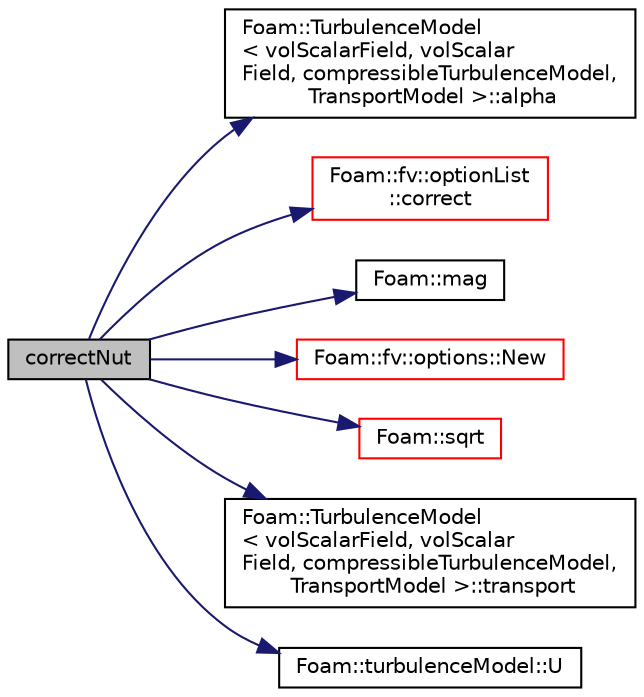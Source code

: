 digraph "correctNut"
{
  bgcolor="transparent";
  edge [fontname="Helvetica",fontsize="10",labelfontname="Helvetica",labelfontsize="10"];
  node [fontname="Helvetica",fontsize="10",shape=record];
  rankdir="LR";
  Node59 [label="correctNut",height=0.2,width=0.4,color="black", fillcolor="grey75", style="filled", fontcolor="black"];
  Node59 -> Node60 [color="midnightblue",fontsize="10",style="solid",fontname="Helvetica"];
  Node60 [label="Foam::TurbulenceModel\l\< volScalarField, volScalar\lField, compressibleTurbulenceModel,\l TransportModel \>::alpha",height=0.2,width=0.4,color="black",URL="$a32393.html#a901ed302c090258c3b5c886336be45d1",tooltip="Access function to phase fraction. "];
  Node59 -> Node61 [color="midnightblue",fontsize="10",style="solid",fontname="Helvetica"];
  Node61 [label="Foam::fv::optionList\l::correct",height=0.2,width=0.4,color="red",URL="$a22669.html#ae3e6a795c3429c465e44e8953d47e34a",tooltip="Apply correction to field. "];
  Node59 -> Node72 [color="midnightblue",fontsize="10",style="solid",fontname="Helvetica"];
  Node72 [label="Foam::mag",height=0.2,width=0.4,color="black",URL="$a21851.html#a929da2a3fdcf3dacbbe0487d3a330dae"];
  Node59 -> Node73 [color="midnightblue",fontsize="10",style="solid",fontname="Helvetica"];
  Node73 [label="Foam::fv::options::New",height=0.2,width=0.4,color="red",URL="$a22673.html#a616ee355e53d26b92cf6a39d39f5c594",tooltip="Construct fvOptions and register to datbase if not present. "];
  Node59 -> Node133 [color="midnightblue",fontsize="10",style="solid",fontname="Helvetica"];
  Node133 [label="Foam::sqrt",height=0.2,width=0.4,color="red",URL="$a21851.html#a8616bd62eebf2342a80222fecb1bda71"];
  Node59 -> Node134 [color="midnightblue",fontsize="10",style="solid",fontname="Helvetica"];
  Node134 [label="Foam::TurbulenceModel\l\< volScalarField, volScalar\lField, compressibleTurbulenceModel,\l TransportModel \>::transport",height=0.2,width=0.4,color="black",URL="$a32393.html#a882ad6ffc6216cd1027fa6cceaa41d9f",tooltip="Access function to incompressible transport model. "];
  Node59 -> Node135 [color="midnightblue",fontsize="10",style="solid",fontname="Helvetica"];
  Node135 [label="Foam::turbulenceModel::U",height=0.2,width=0.4,color="black",URL="$a32397.html#a536d168d7b335fe81f506f232b5b4872",tooltip="Access function to velocity field. "];
}
